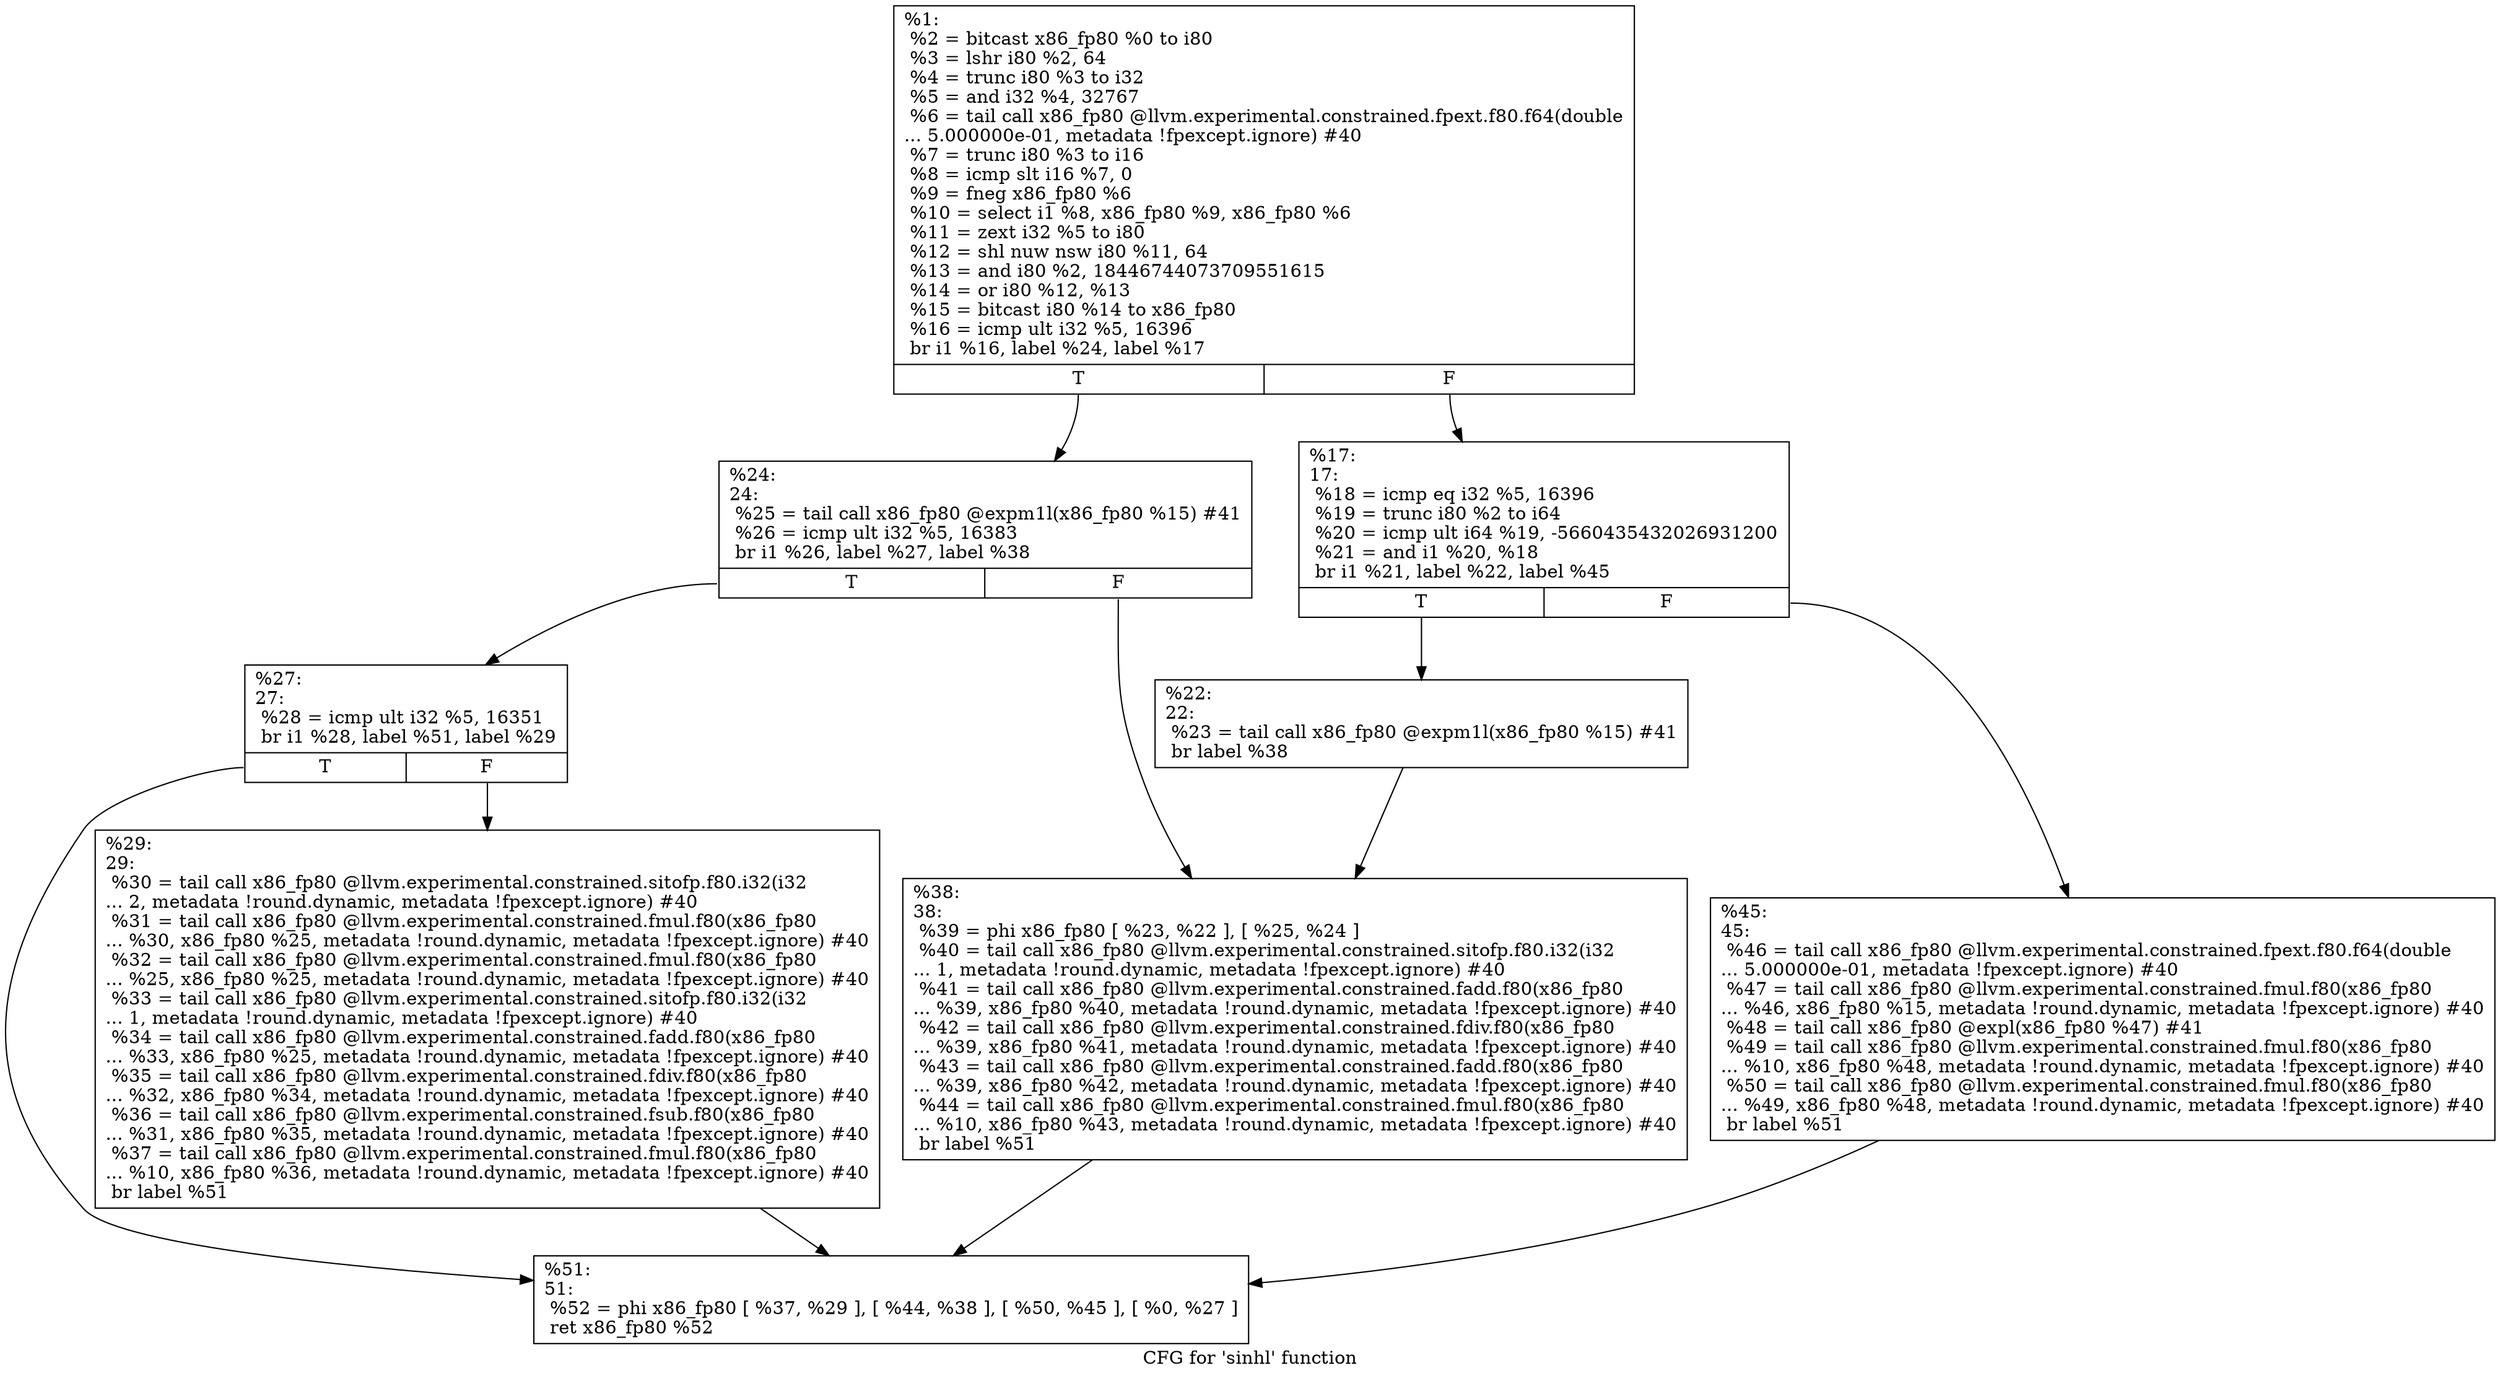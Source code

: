 digraph "CFG for 'sinhl' function" {
	label="CFG for 'sinhl' function";

	Node0x1eef910 [shape=record,label="{%1:\l  %2 = bitcast x86_fp80 %0 to i80\l  %3 = lshr i80 %2, 64\l  %4 = trunc i80 %3 to i32\l  %5 = and i32 %4, 32767\l  %6 = tail call x86_fp80 @llvm.experimental.constrained.fpext.f80.f64(double\l... 5.000000e-01, metadata !fpexcept.ignore) #40\l  %7 = trunc i80 %3 to i16\l  %8 = icmp slt i16 %7, 0\l  %9 = fneg x86_fp80 %6\l  %10 = select i1 %8, x86_fp80 %9, x86_fp80 %6\l  %11 = zext i32 %5 to i80\l  %12 = shl nuw nsw i80 %11, 64\l  %13 = and i80 %2, 18446744073709551615\l  %14 = or i80 %12, %13\l  %15 = bitcast i80 %14 to x86_fp80\l  %16 = icmp ult i32 %5, 16396\l  br i1 %16, label %24, label %17\l|{<s0>T|<s1>F}}"];
	Node0x1eef910:s0 -> Node0x1eefa00;
	Node0x1eef910:s1 -> Node0x1eef960;
	Node0x1eef960 [shape=record,label="{%17:\l17:                                               \l  %18 = icmp eq i32 %5, 16396\l  %19 = trunc i80 %2 to i64\l  %20 = icmp ult i64 %19, -5660435432026931200\l  %21 = and i1 %20, %18\l  br i1 %21, label %22, label %45\l|{<s0>T|<s1>F}}"];
	Node0x1eef960:s0 -> Node0x1eef9b0;
	Node0x1eef960:s1 -> Node0x1eefb40;
	Node0x1eef9b0 [shape=record,label="{%22:\l22:                                               \l  %23 = tail call x86_fp80 @expm1l(x86_fp80 %15) #41\l  br label %38\l}"];
	Node0x1eef9b0 -> Node0x1eefaf0;
	Node0x1eefa00 [shape=record,label="{%24:\l24:                                               \l  %25 = tail call x86_fp80 @expm1l(x86_fp80 %15) #41\l  %26 = icmp ult i32 %5, 16383\l  br i1 %26, label %27, label %38\l|{<s0>T|<s1>F}}"];
	Node0x1eefa00:s0 -> Node0x1eefa50;
	Node0x1eefa00:s1 -> Node0x1eefaf0;
	Node0x1eefa50 [shape=record,label="{%27:\l27:                                               \l  %28 = icmp ult i32 %5, 16351\l  br i1 %28, label %51, label %29\l|{<s0>T|<s1>F}}"];
	Node0x1eefa50:s0 -> Node0x1eefb90;
	Node0x1eefa50:s1 -> Node0x1eefaa0;
	Node0x1eefaa0 [shape=record,label="{%29:\l29:                                               \l  %30 = tail call x86_fp80 @llvm.experimental.constrained.sitofp.f80.i32(i32\l... 2, metadata !round.dynamic, metadata !fpexcept.ignore) #40\l  %31 = tail call x86_fp80 @llvm.experimental.constrained.fmul.f80(x86_fp80\l... %30, x86_fp80 %25, metadata !round.dynamic, metadata !fpexcept.ignore) #40\l  %32 = tail call x86_fp80 @llvm.experimental.constrained.fmul.f80(x86_fp80\l... %25, x86_fp80 %25, metadata !round.dynamic, metadata !fpexcept.ignore) #40\l  %33 = tail call x86_fp80 @llvm.experimental.constrained.sitofp.f80.i32(i32\l... 1, metadata !round.dynamic, metadata !fpexcept.ignore) #40\l  %34 = tail call x86_fp80 @llvm.experimental.constrained.fadd.f80(x86_fp80\l... %33, x86_fp80 %25, metadata !round.dynamic, metadata !fpexcept.ignore) #40\l  %35 = tail call x86_fp80 @llvm.experimental.constrained.fdiv.f80(x86_fp80\l... %32, x86_fp80 %34, metadata !round.dynamic, metadata !fpexcept.ignore) #40\l  %36 = tail call x86_fp80 @llvm.experimental.constrained.fsub.f80(x86_fp80\l... %31, x86_fp80 %35, metadata !round.dynamic, metadata !fpexcept.ignore) #40\l  %37 = tail call x86_fp80 @llvm.experimental.constrained.fmul.f80(x86_fp80\l... %10, x86_fp80 %36, metadata !round.dynamic, metadata !fpexcept.ignore) #40\l  br label %51\l}"];
	Node0x1eefaa0 -> Node0x1eefb90;
	Node0x1eefaf0 [shape=record,label="{%38:\l38:                                               \l  %39 = phi x86_fp80 [ %23, %22 ], [ %25, %24 ]\l  %40 = tail call x86_fp80 @llvm.experimental.constrained.sitofp.f80.i32(i32\l... 1, metadata !round.dynamic, metadata !fpexcept.ignore) #40\l  %41 = tail call x86_fp80 @llvm.experimental.constrained.fadd.f80(x86_fp80\l... %39, x86_fp80 %40, metadata !round.dynamic, metadata !fpexcept.ignore) #40\l  %42 = tail call x86_fp80 @llvm.experimental.constrained.fdiv.f80(x86_fp80\l... %39, x86_fp80 %41, metadata !round.dynamic, metadata !fpexcept.ignore) #40\l  %43 = tail call x86_fp80 @llvm.experimental.constrained.fadd.f80(x86_fp80\l... %39, x86_fp80 %42, metadata !round.dynamic, metadata !fpexcept.ignore) #40\l  %44 = tail call x86_fp80 @llvm.experimental.constrained.fmul.f80(x86_fp80\l... %10, x86_fp80 %43, metadata !round.dynamic, metadata !fpexcept.ignore) #40\l  br label %51\l}"];
	Node0x1eefaf0 -> Node0x1eefb90;
	Node0x1eefb40 [shape=record,label="{%45:\l45:                                               \l  %46 = tail call x86_fp80 @llvm.experimental.constrained.fpext.f80.f64(double\l... 5.000000e-01, metadata !fpexcept.ignore) #40\l  %47 = tail call x86_fp80 @llvm.experimental.constrained.fmul.f80(x86_fp80\l... %46, x86_fp80 %15, metadata !round.dynamic, metadata !fpexcept.ignore) #40\l  %48 = tail call x86_fp80 @expl(x86_fp80 %47) #41\l  %49 = tail call x86_fp80 @llvm.experimental.constrained.fmul.f80(x86_fp80\l... %10, x86_fp80 %48, metadata !round.dynamic, metadata !fpexcept.ignore) #40\l  %50 = tail call x86_fp80 @llvm.experimental.constrained.fmul.f80(x86_fp80\l... %49, x86_fp80 %48, metadata !round.dynamic, metadata !fpexcept.ignore) #40\l  br label %51\l}"];
	Node0x1eefb40 -> Node0x1eefb90;
	Node0x1eefb90 [shape=record,label="{%51:\l51:                                               \l  %52 = phi x86_fp80 [ %37, %29 ], [ %44, %38 ], [ %50, %45 ], [ %0, %27 ]\l  ret x86_fp80 %52\l}"];
}
